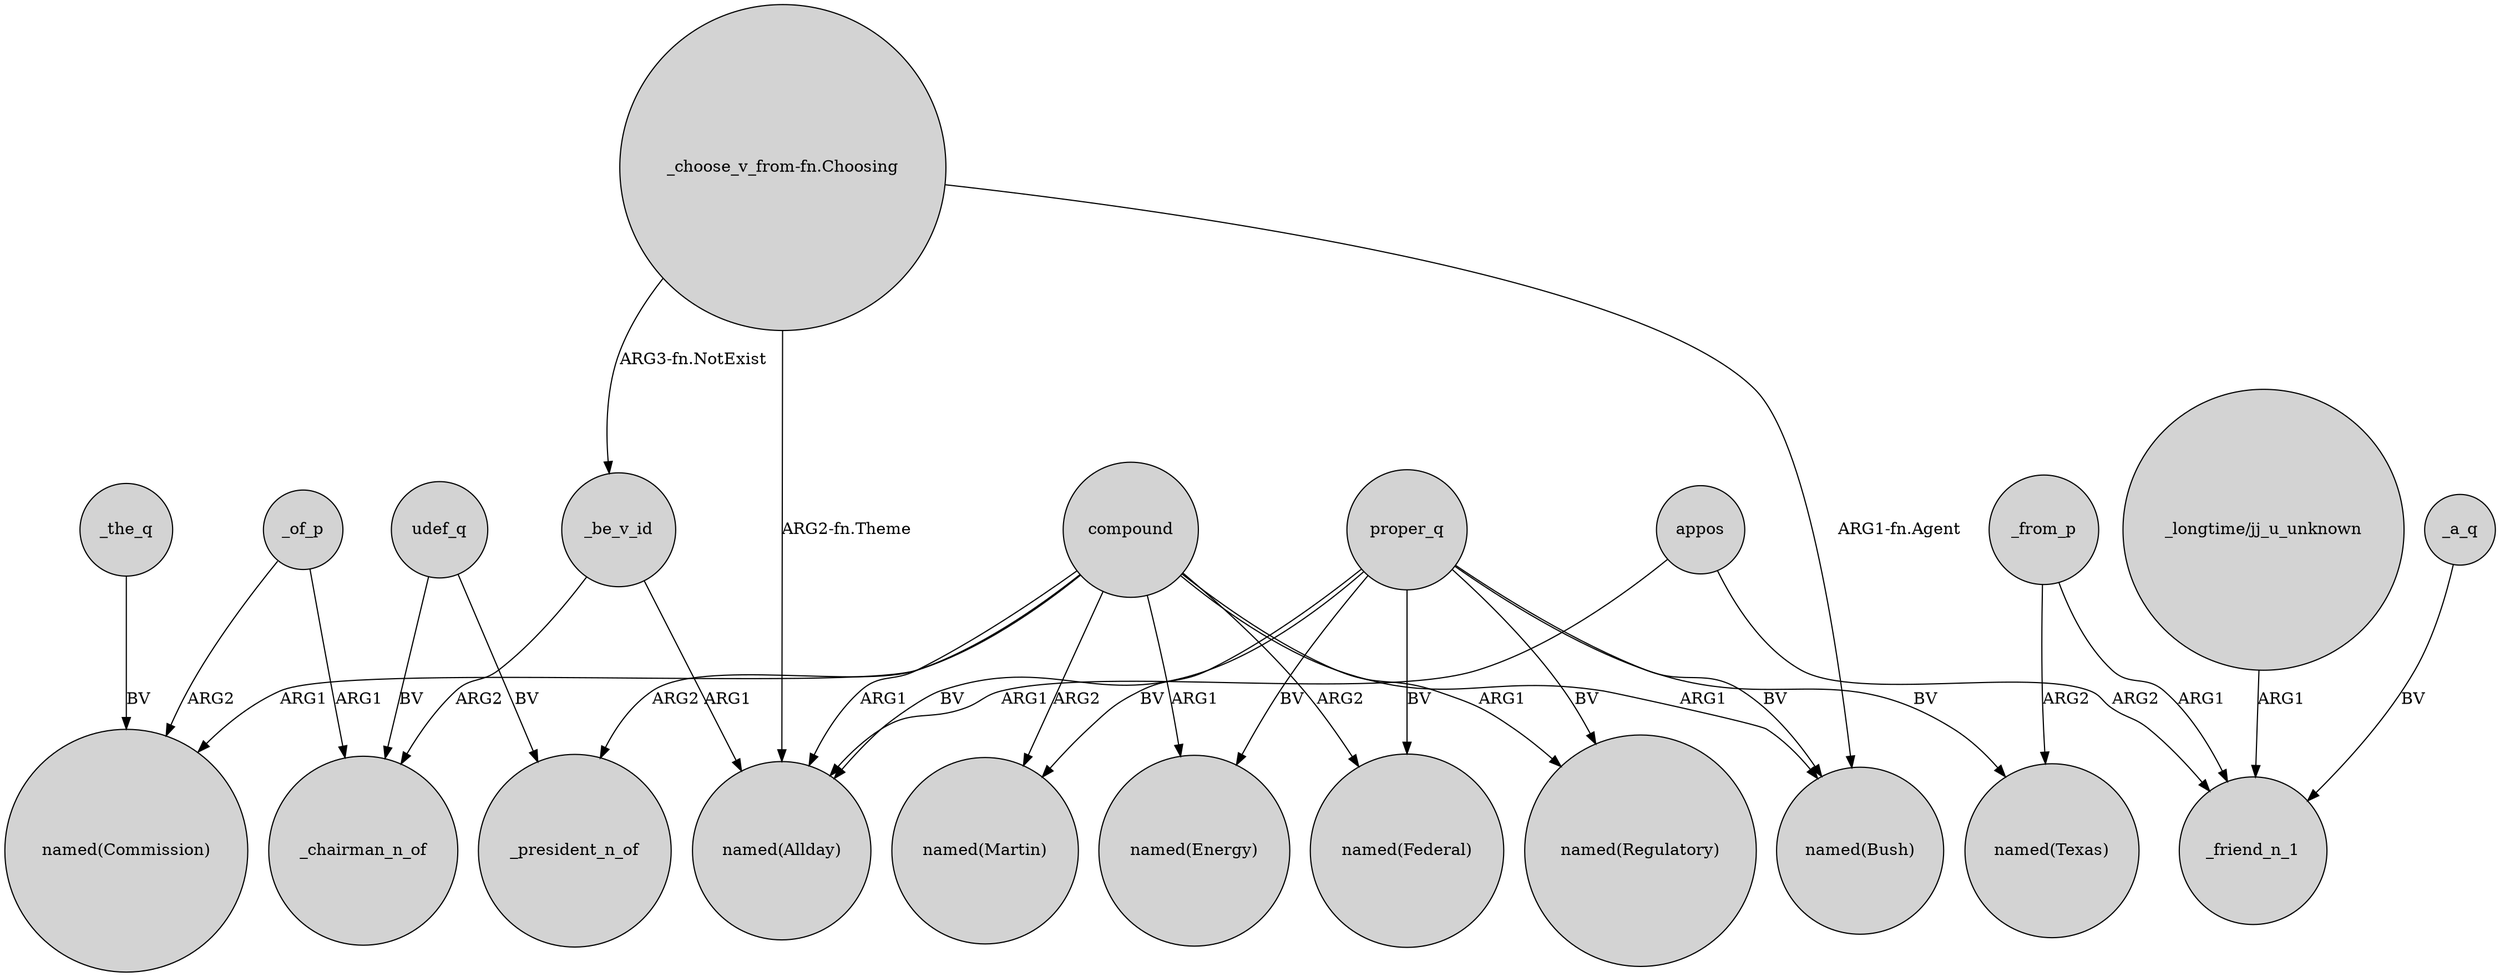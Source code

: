 digraph {
	node [shape=circle style=filled]
	compound -> _president_n_of [label=ARG2]
	"_choose_v_from-fn.Choosing" -> "named(Allday)" [label="ARG2-fn.Theme"]
	compound -> "named(Commission)" [label=ARG1]
	appos -> _friend_n_1 [label=ARG2]
	"_longtime/jj_u_unknown" -> _friend_n_1 [label=ARG1]
	"_choose_v_from-fn.Choosing" -> _be_v_id [label="ARG3-fn.NotExist"]
	_of_p -> _chairman_n_of [label=ARG1]
	"_choose_v_from-fn.Choosing" -> "named(Bush)" [label="ARG1-fn.Agent"]
	compound -> "named(Allday)" [label=ARG1]
	proper_q -> "named(Allday)" [label=BV]
	_from_p -> "named(Texas)" [label=ARG2]
	compound -> "named(Martin)" [label=ARG2]
	udef_q -> _chairman_n_of [label=BV]
	proper_q -> "named(Energy)" [label=BV]
	_a_q -> _friend_n_1 [label=BV]
	appos -> "named(Allday)" [label=ARG1]
	proper_q -> "named(Texas)" [label=BV]
	compound -> "named(Energy)" [label=ARG1]
	udef_q -> _president_n_of [label=BV]
	_be_v_id -> _chairman_n_of [label=ARG2]
	_from_p -> _friend_n_1 [label=ARG1]
	proper_q -> "named(Bush)" [label=BV]
	proper_q -> "named(Federal)" [label=BV]
	proper_q -> "named(Martin)" [label=BV]
	_of_p -> "named(Commission)" [label=ARG2]
	proper_q -> "named(Regulatory)" [label=BV]
	compound -> "named(Regulatory)" [label=ARG1]
	compound -> "named(Federal)" [label=ARG2]
	_the_q -> "named(Commission)" [label=BV]
	_be_v_id -> "named(Allday)" [label=ARG1]
	compound -> "named(Bush)" [label=ARG1]
}
